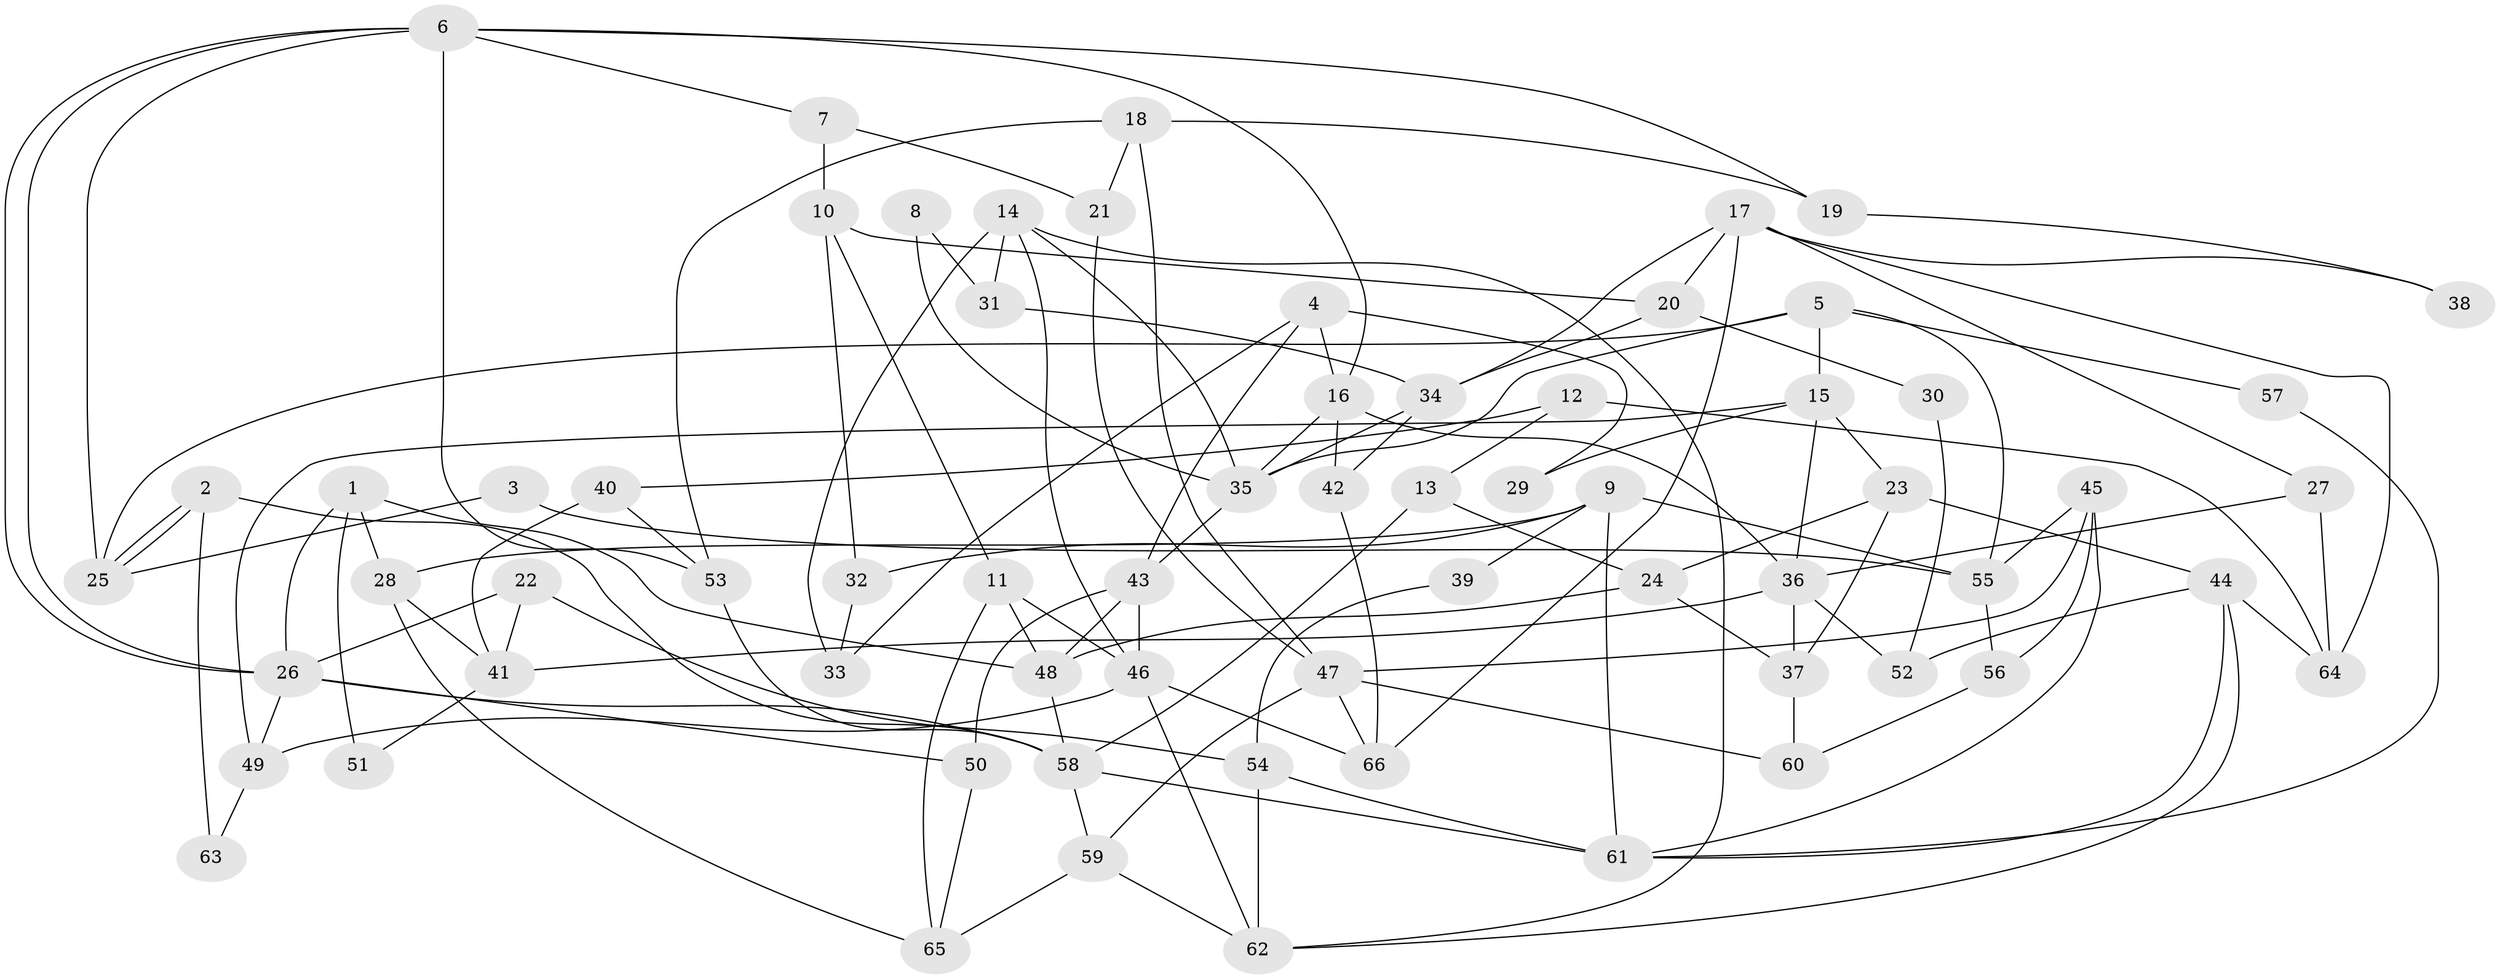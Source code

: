 // Generated by graph-tools (version 1.1) at 2025/51/03/09/25 04:51:22]
// undirected, 66 vertices, 132 edges
graph export_dot {
graph [start="1"]
  node [color=gray90,style=filled];
  1;
  2;
  3;
  4;
  5;
  6;
  7;
  8;
  9;
  10;
  11;
  12;
  13;
  14;
  15;
  16;
  17;
  18;
  19;
  20;
  21;
  22;
  23;
  24;
  25;
  26;
  27;
  28;
  29;
  30;
  31;
  32;
  33;
  34;
  35;
  36;
  37;
  38;
  39;
  40;
  41;
  42;
  43;
  44;
  45;
  46;
  47;
  48;
  49;
  50;
  51;
  52;
  53;
  54;
  55;
  56;
  57;
  58;
  59;
  60;
  61;
  62;
  63;
  64;
  65;
  66;
  1 -- 48;
  1 -- 26;
  1 -- 28;
  1 -- 51;
  2 -- 25;
  2 -- 25;
  2 -- 58;
  2 -- 63;
  3 -- 25;
  3 -- 55;
  4 -- 43;
  4 -- 16;
  4 -- 29;
  4 -- 33;
  5 -- 55;
  5 -- 15;
  5 -- 25;
  5 -- 35;
  5 -- 57;
  6 -- 25;
  6 -- 26;
  6 -- 26;
  6 -- 7;
  6 -- 16;
  6 -- 19;
  6 -- 53;
  7 -- 21;
  7 -- 10;
  8 -- 31;
  8 -- 35;
  9 -- 61;
  9 -- 28;
  9 -- 32;
  9 -- 39;
  9 -- 55;
  10 -- 32;
  10 -- 11;
  10 -- 20;
  11 -- 65;
  11 -- 46;
  11 -- 48;
  12 -- 64;
  12 -- 13;
  12 -- 40;
  13 -- 58;
  13 -- 24;
  14 -- 35;
  14 -- 62;
  14 -- 31;
  14 -- 33;
  14 -- 46;
  15 -- 49;
  15 -- 23;
  15 -- 29;
  15 -- 36;
  16 -- 42;
  16 -- 35;
  16 -- 36;
  17 -- 34;
  17 -- 64;
  17 -- 20;
  17 -- 27;
  17 -- 38;
  17 -- 66;
  18 -- 53;
  18 -- 47;
  18 -- 19;
  18 -- 21;
  19 -- 38;
  20 -- 30;
  20 -- 34;
  21 -- 47;
  22 -- 26;
  22 -- 41;
  22 -- 54;
  23 -- 44;
  23 -- 37;
  23 -- 24;
  24 -- 48;
  24 -- 37;
  26 -- 58;
  26 -- 49;
  26 -- 50;
  27 -- 36;
  27 -- 64;
  28 -- 41;
  28 -- 65;
  30 -- 52;
  31 -- 34;
  32 -- 33;
  34 -- 35;
  34 -- 42;
  35 -- 43;
  36 -- 37;
  36 -- 41;
  36 -- 52;
  37 -- 60;
  39 -- 54;
  40 -- 53;
  40 -- 41;
  41 -- 51;
  42 -- 66;
  43 -- 46;
  43 -- 48;
  43 -- 50;
  44 -- 62;
  44 -- 61;
  44 -- 52;
  44 -- 64;
  45 -- 55;
  45 -- 47;
  45 -- 56;
  45 -- 61;
  46 -- 49;
  46 -- 62;
  46 -- 66;
  47 -- 59;
  47 -- 66;
  47 -- 60;
  48 -- 58;
  49 -- 63;
  50 -- 65;
  53 -- 58;
  54 -- 62;
  54 -- 61;
  55 -- 56;
  56 -- 60;
  57 -- 61;
  58 -- 61;
  58 -- 59;
  59 -- 65;
  59 -- 62;
}
